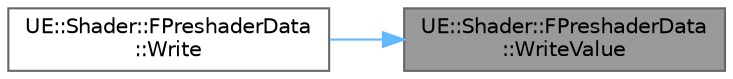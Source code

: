 digraph "UE::Shader::FPreshaderData::WriteValue"
{
 // INTERACTIVE_SVG=YES
 // LATEX_PDF_SIZE
  bgcolor="transparent";
  edge [fontname=Helvetica,fontsize=10,labelfontname=Helvetica,labelfontsize=10];
  node [fontname=Helvetica,fontsize=10,shape=box,height=0.2,width=0.4];
  rankdir="RL";
  Node1 [id="Node000001",label="UE::Shader::FPreshaderData\l::WriteValue",height=0.2,width=0.4,color="gray40", fillcolor="grey60", style="filled", fontcolor="black",tooltip=" "];
  Node1 -> Node2 [id="edge1_Node000001_Node000002",dir="back",color="steelblue1",style="solid",tooltip=" "];
  Node2 [id="Node000002",label="UE::Shader::FPreshaderData\l::Write",height=0.2,width=0.4,color="grey40", fillcolor="white", style="filled",URL="$d1/dc7/classUE_1_1Shader_1_1FPreshaderData.html#abd1bdc49c43048cbe76c342482cf2f88",tooltip=" "];
}
